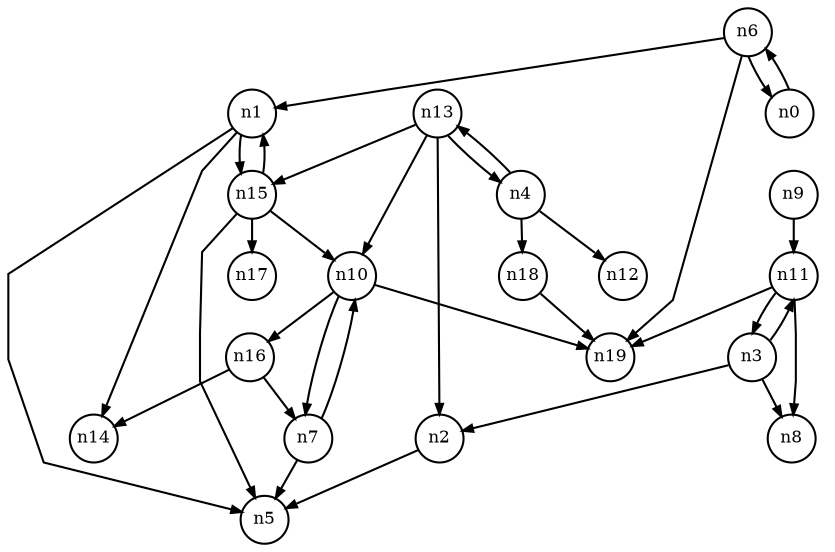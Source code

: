 digraph G{
splines=polyline;
ranksep=0.22;
nodesep=0.22;
nodesize=0.16;
fontsize=8
edge [arrowsize=0.5]
node [fontsize=8 shape=circle width=0.32 fixedsize=shape];

n1 -> n5
n1 -> n14
n1 -> n15
n2 -> n5
n3 -> n2
n3 -> n8
n3 -> n11
n11 -> n8
n11 -> n19
n11 -> n3
n4 -> n12
n4 -> n18
n4 -> n13
n18 -> n19
n0 -> n6
n6 -> n0
n6 -> n1
n6 -> n19
n7 -> n5
n7 -> n10
n10 -> n16
n10 -> n19
n10 -> n7
n9 -> n11
n16 -> n14
n16 -> n7
n13 -> n2
n13 -> n4
n13 -> n10
n13 -> n15
n15 -> n1
n15 -> n5
n15 -> n10
n15 -> n17
}
